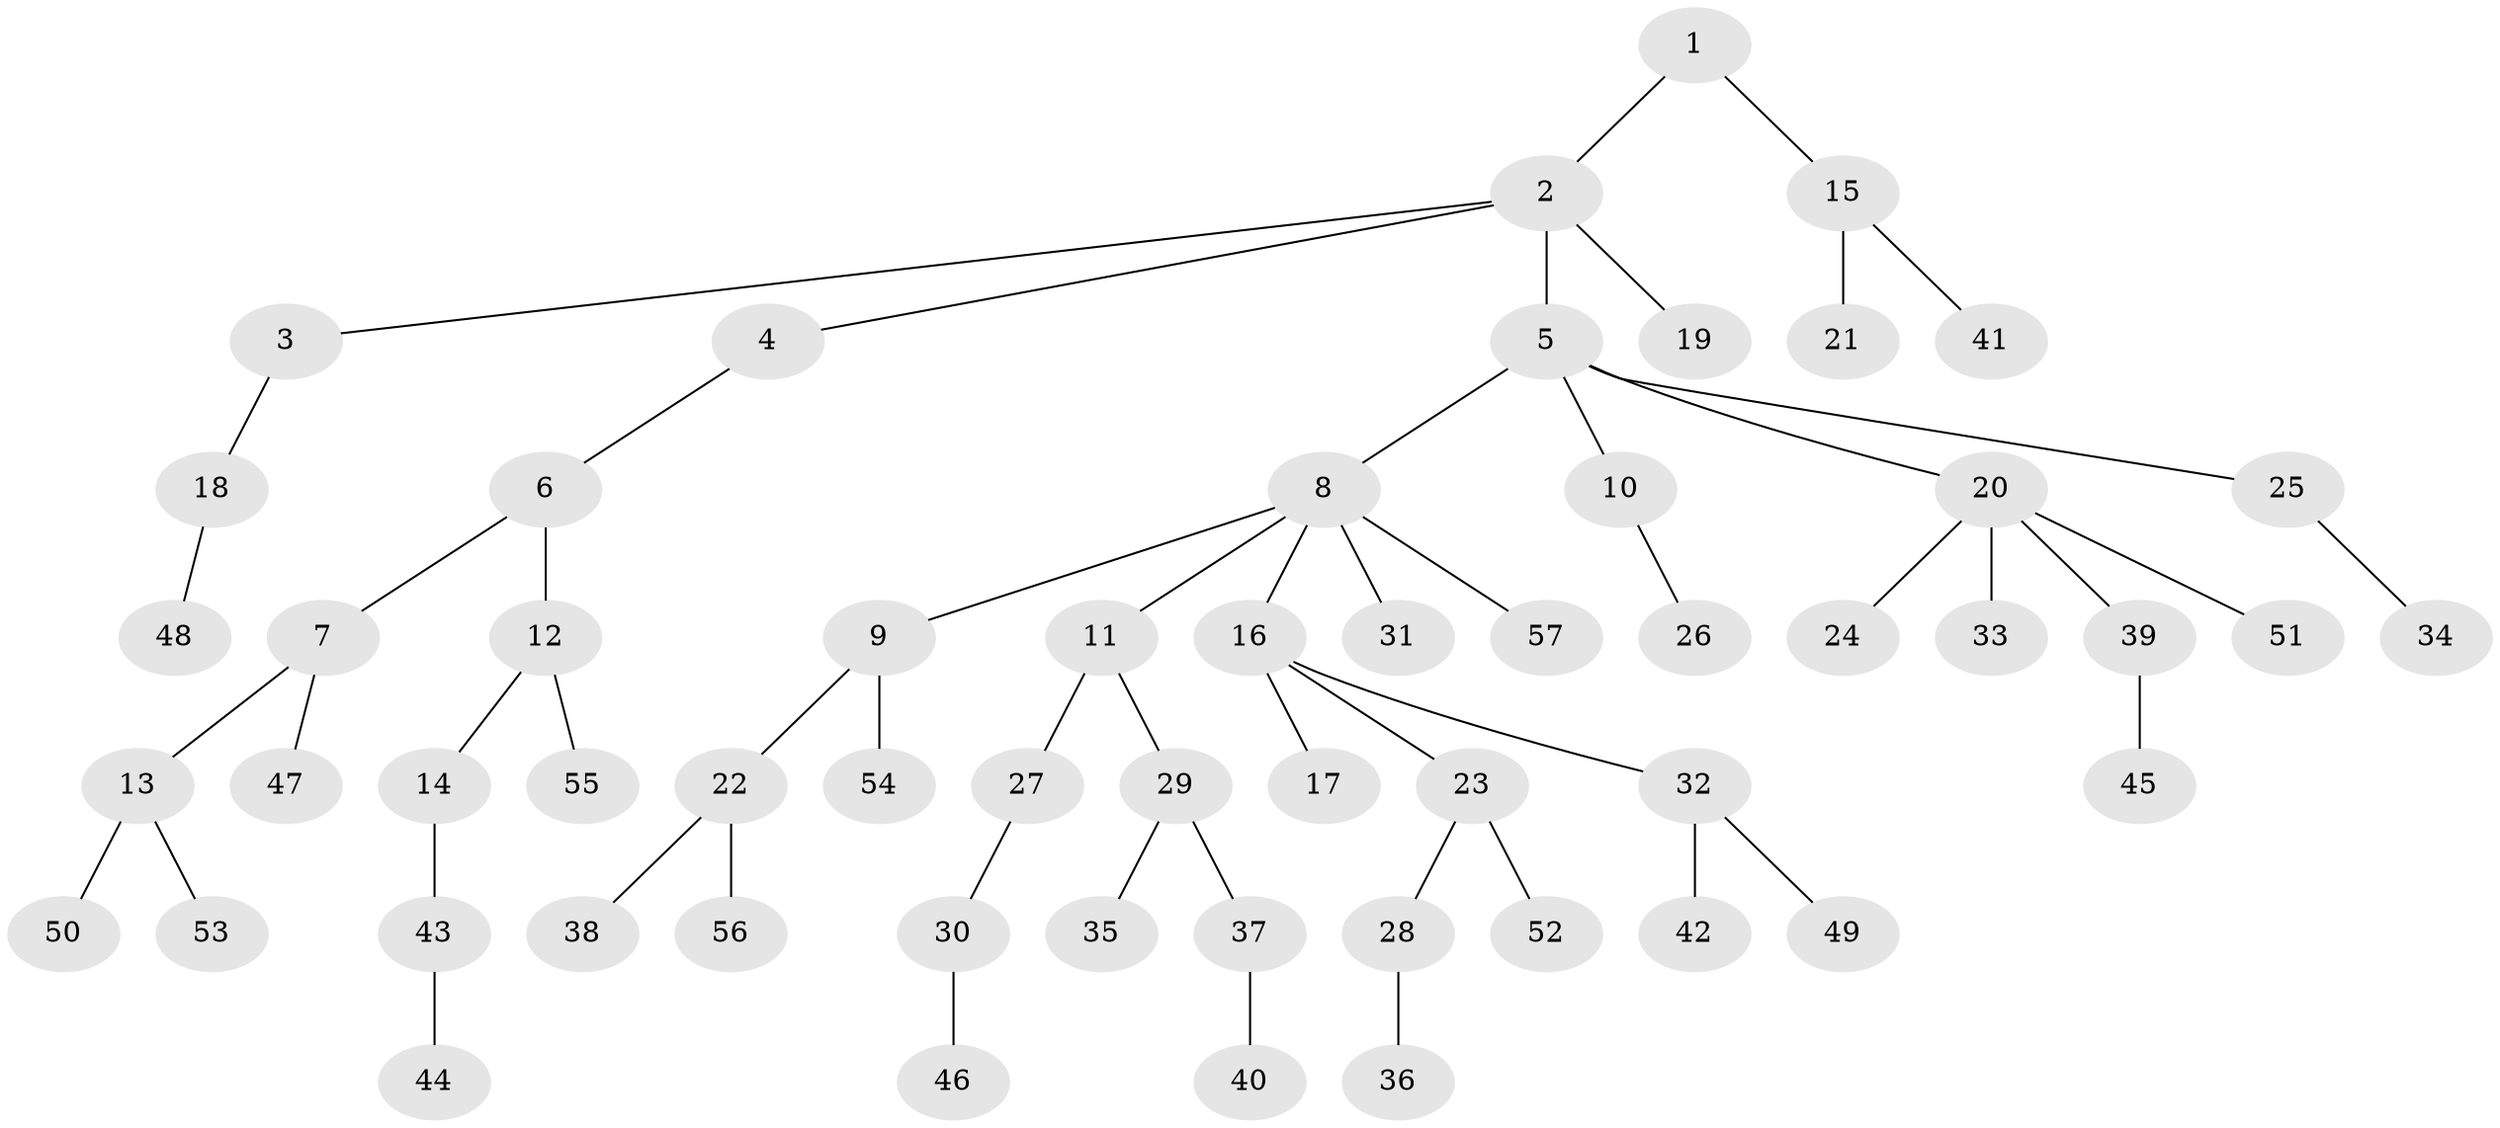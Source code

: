 // Generated by graph-tools (version 1.1) at 2025/02/03/09/25 03:02:21]
// undirected, 57 vertices, 56 edges
graph export_dot {
graph [start="1"]
  node [color=gray90,style=filled];
  1;
  2;
  3;
  4;
  5;
  6;
  7;
  8;
  9;
  10;
  11;
  12;
  13;
  14;
  15;
  16;
  17;
  18;
  19;
  20;
  21;
  22;
  23;
  24;
  25;
  26;
  27;
  28;
  29;
  30;
  31;
  32;
  33;
  34;
  35;
  36;
  37;
  38;
  39;
  40;
  41;
  42;
  43;
  44;
  45;
  46;
  47;
  48;
  49;
  50;
  51;
  52;
  53;
  54;
  55;
  56;
  57;
  1 -- 2;
  1 -- 15;
  2 -- 3;
  2 -- 4;
  2 -- 5;
  2 -- 19;
  3 -- 18;
  4 -- 6;
  5 -- 8;
  5 -- 10;
  5 -- 20;
  5 -- 25;
  6 -- 7;
  6 -- 12;
  7 -- 13;
  7 -- 47;
  8 -- 9;
  8 -- 11;
  8 -- 16;
  8 -- 31;
  8 -- 57;
  9 -- 22;
  9 -- 54;
  10 -- 26;
  11 -- 27;
  11 -- 29;
  12 -- 14;
  12 -- 55;
  13 -- 50;
  13 -- 53;
  14 -- 43;
  15 -- 21;
  15 -- 41;
  16 -- 17;
  16 -- 23;
  16 -- 32;
  18 -- 48;
  20 -- 24;
  20 -- 33;
  20 -- 39;
  20 -- 51;
  22 -- 38;
  22 -- 56;
  23 -- 28;
  23 -- 52;
  25 -- 34;
  27 -- 30;
  28 -- 36;
  29 -- 35;
  29 -- 37;
  30 -- 46;
  32 -- 42;
  32 -- 49;
  37 -- 40;
  39 -- 45;
  43 -- 44;
}

